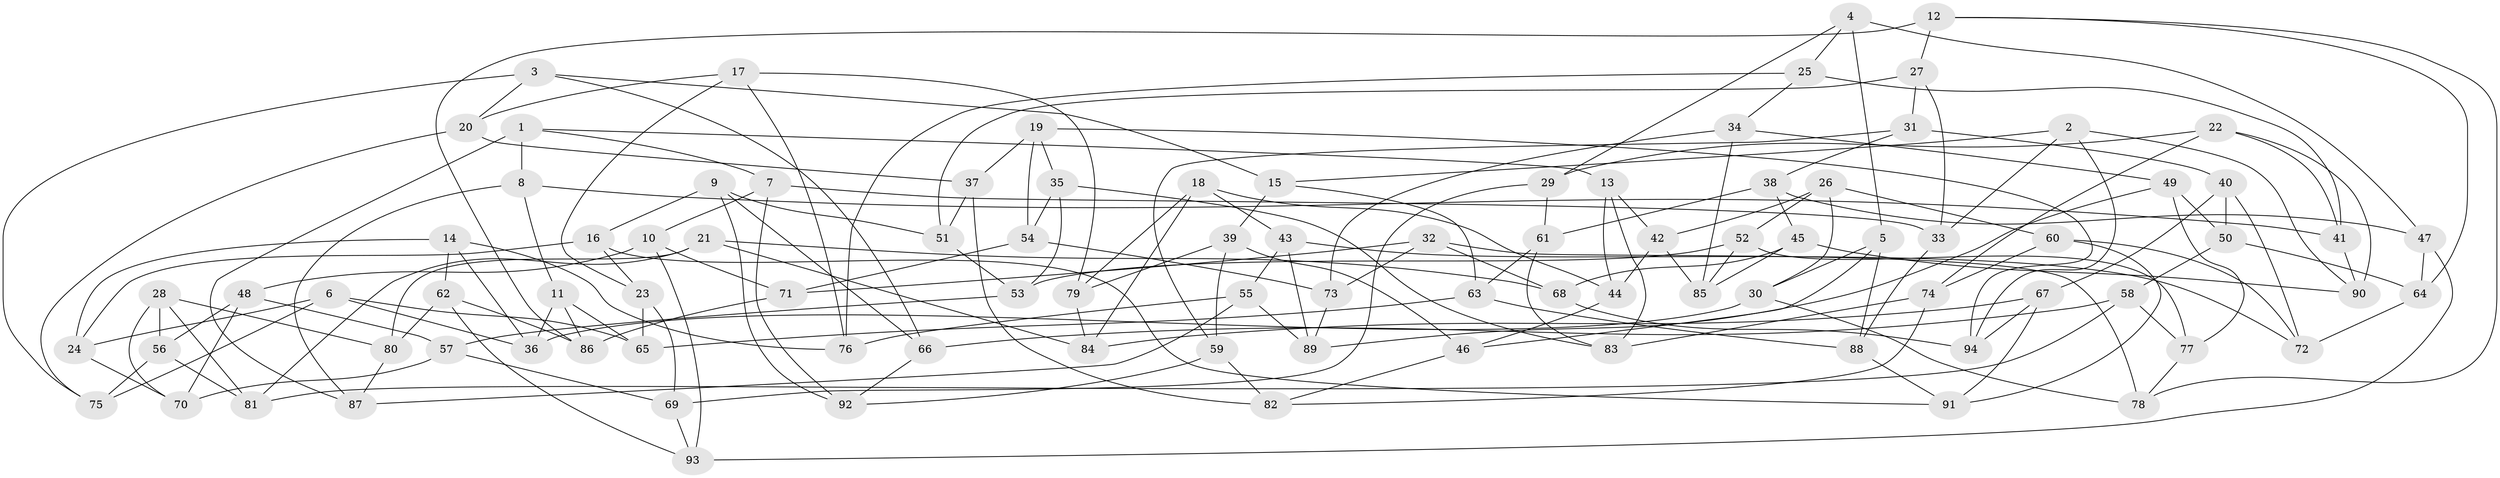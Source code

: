 // Generated by graph-tools (version 1.1) at 2025/11/02/27/25 16:11:47]
// undirected, 94 vertices, 188 edges
graph export_dot {
graph [start="1"]
  node [color=gray90,style=filled];
  1;
  2;
  3;
  4;
  5;
  6;
  7;
  8;
  9;
  10;
  11;
  12;
  13;
  14;
  15;
  16;
  17;
  18;
  19;
  20;
  21;
  22;
  23;
  24;
  25;
  26;
  27;
  28;
  29;
  30;
  31;
  32;
  33;
  34;
  35;
  36;
  37;
  38;
  39;
  40;
  41;
  42;
  43;
  44;
  45;
  46;
  47;
  48;
  49;
  50;
  51;
  52;
  53;
  54;
  55;
  56;
  57;
  58;
  59;
  60;
  61;
  62;
  63;
  64;
  65;
  66;
  67;
  68;
  69;
  70;
  71;
  72;
  73;
  74;
  75;
  76;
  77;
  78;
  79;
  80;
  81;
  82;
  83;
  84;
  85;
  86;
  87;
  88;
  89;
  90;
  91;
  92;
  93;
  94;
  1 -- 7;
  1 -- 13;
  1 -- 87;
  1 -- 8;
  2 -- 33;
  2 -- 15;
  2 -- 90;
  2 -- 94;
  3 -- 66;
  3 -- 20;
  3 -- 15;
  3 -- 75;
  4 -- 5;
  4 -- 47;
  4 -- 29;
  4 -- 25;
  5 -- 88;
  5 -- 46;
  5 -- 30;
  6 -- 24;
  6 -- 36;
  6 -- 75;
  6 -- 65;
  7 -- 10;
  7 -- 92;
  7 -- 33;
  8 -- 11;
  8 -- 87;
  8 -- 41;
  9 -- 16;
  9 -- 51;
  9 -- 92;
  9 -- 66;
  10 -- 71;
  10 -- 93;
  10 -- 48;
  11 -- 36;
  11 -- 86;
  11 -- 65;
  12 -- 78;
  12 -- 64;
  12 -- 27;
  12 -- 86;
  13 -- 42;
  13 -- 83;
  13 -- 44;
  14 -- 36;
  14 -- 76;
  14 -- 62;
  14 -- 24;
  15 -- 63;
  15 -- 39;
  16 -- 24;
  16 -- 91;
  16 -- 23;
  17 -- 76;
  17 -- 20;
  17 -- 23;
  17 -- 79;
  18 -- 79;
  18 -- 44;
  18 -- 43;
  18 -- 84;
  19 -- 37;
  19 -- 94;
  19 -- 35;
  19 -- 54;
  20 -- 75;
  20 -- 37;
  21 -- 81;
  21 -- 84;
  21 -- 80;
  21 -- 68;
  22 -- 74;
  22 -- 29;
  22 -- 41;
  22 -- 90;
  23 -- 65;
  23 -- 69;
  24 -- 70;
  25 -- 76;
  25 -- 41;
  25 -- 34;
  26 -- 30;
  26 -- 52;
  26 -- 42;
  26 -- 60;
  27 -- 31;
  27 -- 51;
  27 -- 33;
  28 -- 81;
  28 -- 56;
  28 -- 70;
  28 -- 80;
  29 -- 61;
  29 -- 69;
  30 -- 36;
  30 -- 78;
  31 -- 38;
  31 -- 59;
  31 -- 40;
  32 -- 73;
  32 -- 71;
  32 -- 78;
  32 -- 68;
  33 -- 88;
  34 -- 73;
  34 -- 49;
  34 -- 85;
  35 -- 54;
  35 -- 53;
  35 -- 83;
  37 -- 82;
  37 -- 51;
  38 -- 45;
  38 -- 47;
  38 -- 61;
  39 -- 79;
  39 -- 46;
  39 -- 59;
  40 -- 50;
  40 -- 67;
  40 -- 72;
  41 -- 90;
  42 -- 44;
  42 -- 85;
  43 -- 89;
  43 -- 72;
  43 -- 55;
  44 -- 46;
  45 -- 68;
  45 -- 90;
  45 -- 85;
  46 -- 82;
  47 -- 93;
  47 -- 64;
  48 -- 56;
  48 -- 57;
  48 -- 70;
  49 -- 50;
  49 -- 89;
  49 -- 77;
  50 -- 64;
  50 -- 58;
  51 -- 53;
  52 -- 77;
  52 -- 53;
  52 -- 85;
  53 -- 57;
  54 -- 73;
  54 -- 71;
  55 -- 89;
  55 -- 76;
  55 -- 87;
  56 -- 75;
  56 -- 81;
  57 -- 70;
  57 -- 69;
  58 -- 77;
  58 -- 81;
  58 -- 66;
  59 -- 92;
  59 -- 82;
  60 -- 91;
  60 -- 72;
  60 -- 74;
  61 -- 63;
  61 -- 83;
  62 -- 86;
  62 -- 80;
  62 -- 93;
  63 -- 88;
  63 -- 65;
  64 -- 72;
  66 -- 92;
  67 -- 84;
  67 -- 91;
  67 -- 94;
  68 -- 94;
  69 -- 93;
  71 -- 86;
  73 -- 89;
  74 -- 83;
  74 -- 82;
  77 -- 78;
  79 -- 84;
  80 -- 87;
  88 -- 91;
}
